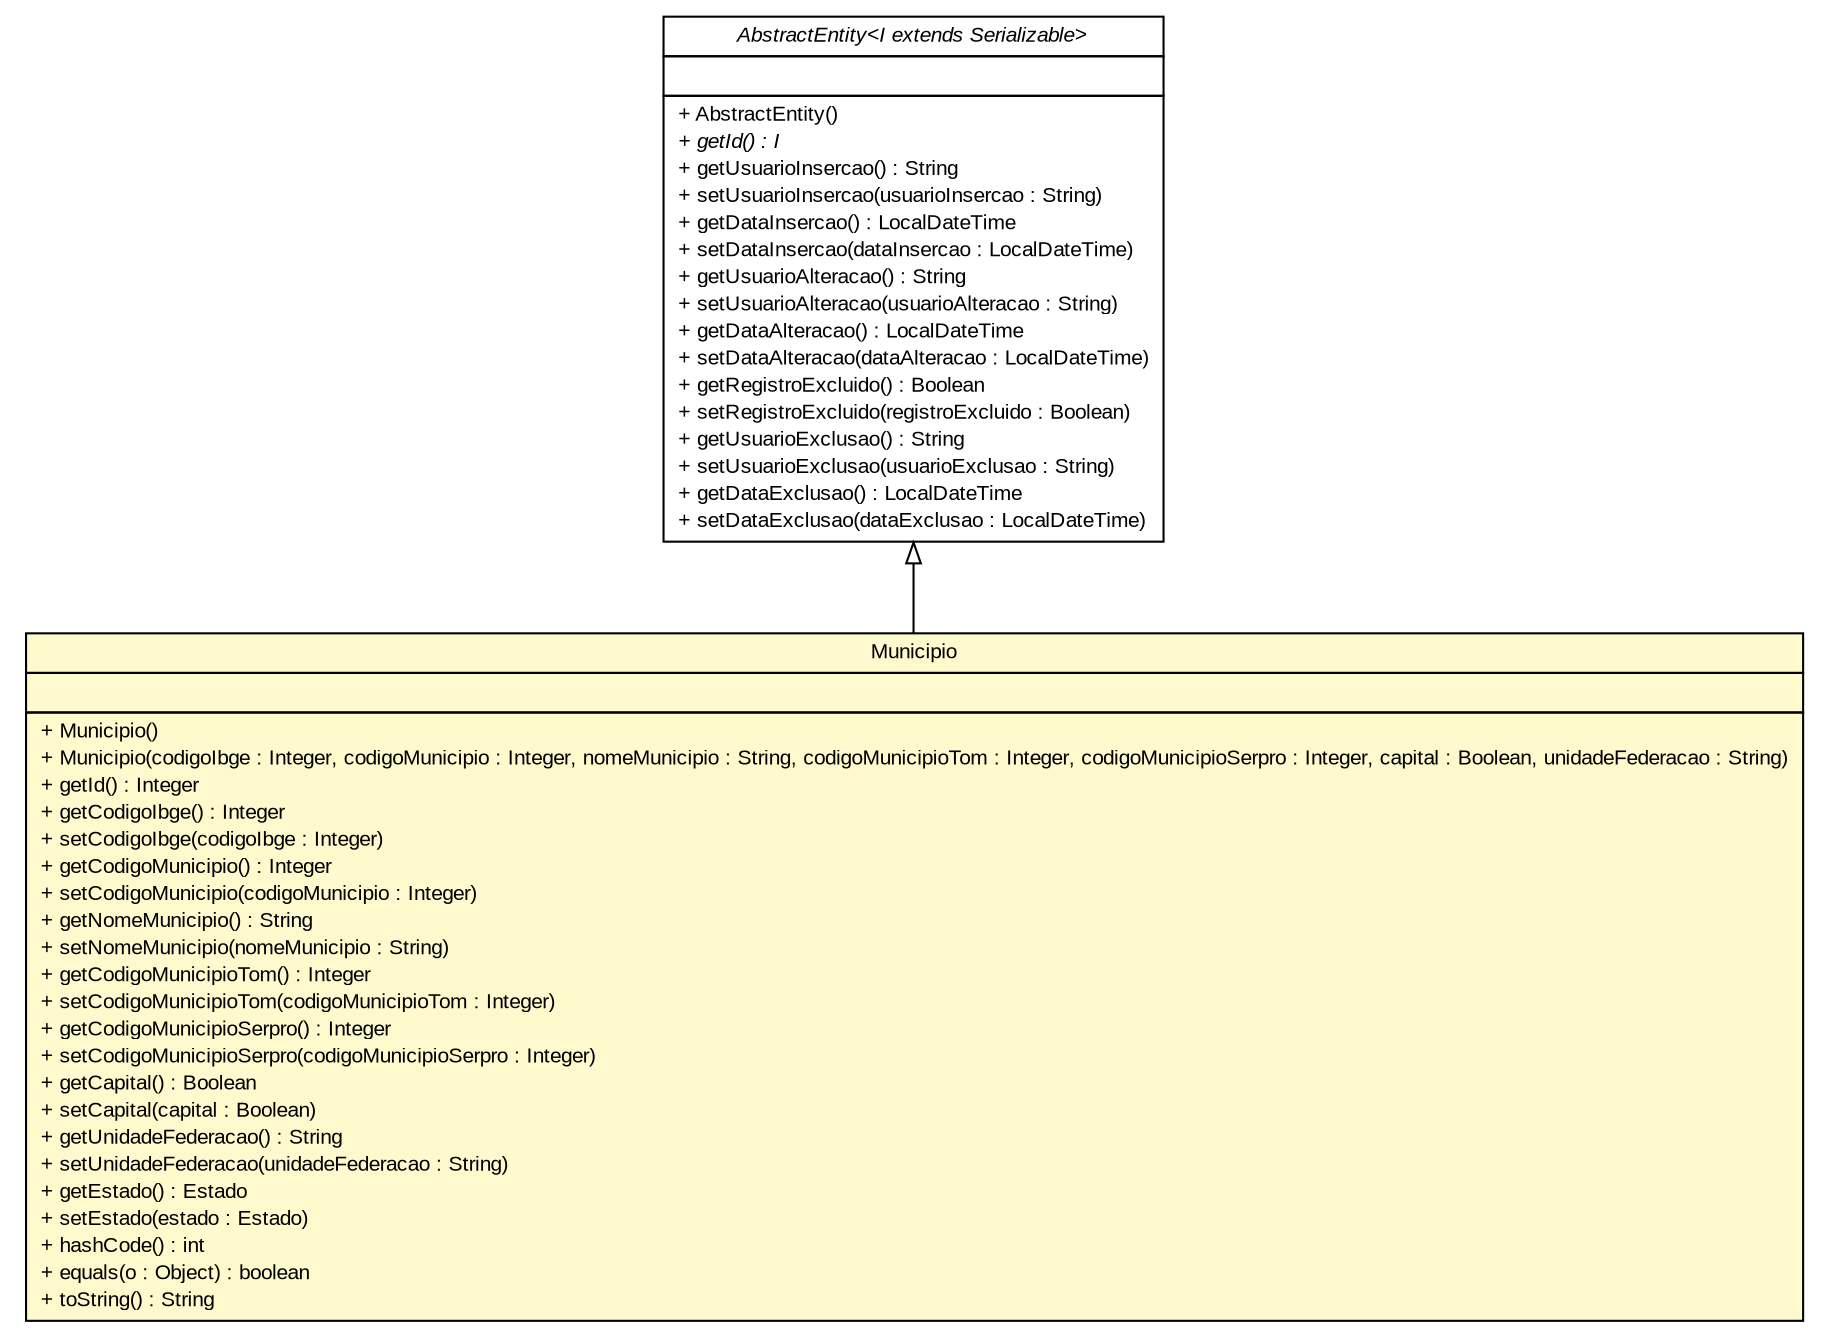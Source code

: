 #!/usr/local/bin/dot
#
# Class diagram 
# Generated by UMLGraph version R5_6 (http://www.umlgraph.org/)
#

digraph G {
	edge [fontname="arial",fontsize=10,labelfontname="arial",labelfontsize=10];
	node [fontname="arial",fontsize=10,shape=plaintext];
	nodesep=0.25;
	ranksep=0.5;
	// br.gov.to.sefaz.persistence.entity.AbstractEntity<I extends java.io.Serializable>
	c119346 [label=<<table title="br.gov.to.sefaz.persistence.entity.AbstractEntity" border="0" cellborder="1" cellspacing="0" cellpadding="2" port="p" href="../../../persistence/entity/AbstractEntity.html">
		<tr><td><table border="0" cellspacing="0" cellpadding="1">
<tr><td align="center" balign="center"><font face="arial italic"> AbstractEntity&lt;I extends Serializable&gt; </font></td></tr>
		</table></td></tr>
		<tr><td><table border="0" cellspacing="0" cellpadding="1">
<tr><td align="left" balign="left">  </td></tr>
		</table></td></tr>
		<tr><td><table border="0" cellspacing="0" cellpadding="1">
<tr><td align="left" balign="left"> + AbstractEntity() </td></tr>
<tr><td align="left" balign="left"><font face="arial italic" point-size="10.0"> + getId() : I </font></td></tr>
<tr><td align="left" balign="left"> + getUsuarioInsercao() : String </td></tr>
<tr><td align="left" balign="left"> + setUsuarioInsercao(usuarioInsercao : String) </td></tr>
<tr><td align="left" balign="left"> + getDataInsercao() : LocalDateTime </td></tr>
<tr><td align="left" balign="left"> + setDataInsercao(dataInsercao : LocalDateTime) </td></tr>
<tr><td align="left" balign="left"> + getUsuarioAlteracao() : String </td></tr>
<tr><td align="left" balign="left"> + setUsuarioAlteracao(usuarioAlteracao : String) </td></tr>
<tr><td align="left" balign="left"> + getDataAlteracao() : LocalDateTime </td></tr>
<tr><td align="left" balign="left"> + setDataAlteracao(dataAlteracao : LocalDateTime) </td></tr>
<tr><td align="left" balign="left"> + getRegistroExcluido() : Boolean </td></tr>
<tr><td align="left" balign="left"> + setRegistroExcluido(registroExcluido : Boolean) </td></tr>
<tr><td align="left" balign="left"> + getUsuarioExclusao() : String </td></tr>
<tr><td align="left" balign="left"> + setUsuarioExclusao(usuarioExclusao : String) </td></tr>
<tr><td align="left" balign="left"> + getDataExclusao() : LocalDateTime </td></tr>
<tr><td align="left" balign="left"> + setDataExclusao(dataExclusao : LocalDateTime) </td></tr>
		</table></td></tr>
		</table>>, URL="../../../persistence/entity/AbstractEntity.html", fontname="arial", fontcolor="black", fontsize=10.0];
	// br.gov.to.sefaz.cat.persistence.entity.Municipio
	c119520 [label=<<table title="br.gov.to.sefaz.cat.persistence.entity.Municipio" border="0" cellborder="1" cellspacing="0" cellpadding="2" port="p" bgcolor="lemonChiffon" href="./Municipio.html">
		<tr><td><table border="0" cellspacing="0" cellpadding="1">
<tr><td align="center" balign="center"> Municipio </td></tr>
		</table></td></tr>
		<tr><td><table border="0" cellspacing="0" cellpadding="1">
<tr><td align="left" balign="left">  </td></tr>
		</table></td></tr>
		<tr><td><table border="0" cellspacing="0" cellpadding="1">
<tr><td align="left" balign="left"> + Municipio() </td></tr>
<tr><td align="left" balign="left"> + Municipio(codigoIbge : Integer, codigoMunicipio : Integer, nomeMunicipio : String, codigoMunicipioTom : Integer, codigoMunicipioSerpro : Integer, capital : Boolean, unidadeFederacao : String) </td></tr>
<tr><td align="left" balign="left"> + getId() : Integer </td></tr>
<tr><td align="left" balign="left"> + getCodigoIbge() : Integer </td></tr>
<tr><td align="left" balign="left"> + setCodigoIbge(codigoIbge : Integer) </td></tr>
<tr><td align="left" balign="left"> + getCodigoMunicipio() : Integer </td></tr>
<tr><td align="left" balign="left"> + setCodigoMunicipio(codigoMunicipio : Integer) </td></tr>
<tr><td align="left" balign="left"> + getNomeMunicipio() : String </td></tr>
<tr><td align="left" balign="left"> + setNomeMunicipio(nomeMunicipio : String) </td></tr>
<tr><td align="left" balign="left"> + getCodigoMunicipioTom() : Integer </td></tr>
<tr><td align="left" balign="left"> + setCodigoMunicipioTom(codigoMunicipioTom : Integer) </td></tr>
<tr><td align="left" balign="left"> + getCodigoMunicipioSerpro() : Integer </td></tr>
<tr><td align="left" balign="left"> + setCodigoMunicipioSerpro(codigoMunicipioSerpro : Integer) </td></tr>
<tr><td align="left" balign="left"> + getCapital() : Boolean </td></tr>
<tr><td align="left" balign="left"> + setCapital(capital : Boolean) </td></tr>
<tr><td align="left" balign="left"> + getUnidadeFederacao() : String </td></tr>
<tr><td align="left" balign="left"> + setUnidadeFederacao(unidadeFederacao : String) </td></tr>
<tr><td align="left" balign="left"> + getEstado() : Estado </td></tr>
<tr><td align="left" balign="left"> + setEstado(estado : Estado) </td></tr>
<tr><td align="left" balign="left"> + hashCode() : int </td></tr>
<tr><td align="left" balign="left"> + equals(o : Object) : boolean </td></tr>
<tr><td align="left" balign="left"> + toString() : String </td></tr>
		</table></td></tr>
		</table>>, URL="./Municipio.html", fontname="arial", fontcolor="black", fontsize=10.0];
	//br.gov.to.sefaz.cat.persistence.entity.Municipio extends br.gov.to.sefaz.persistence.entity.AbstractEntity<java.lang.Integer>
	c119346:p -> c119520:p [dir=back,arrowtail=empty];
}

